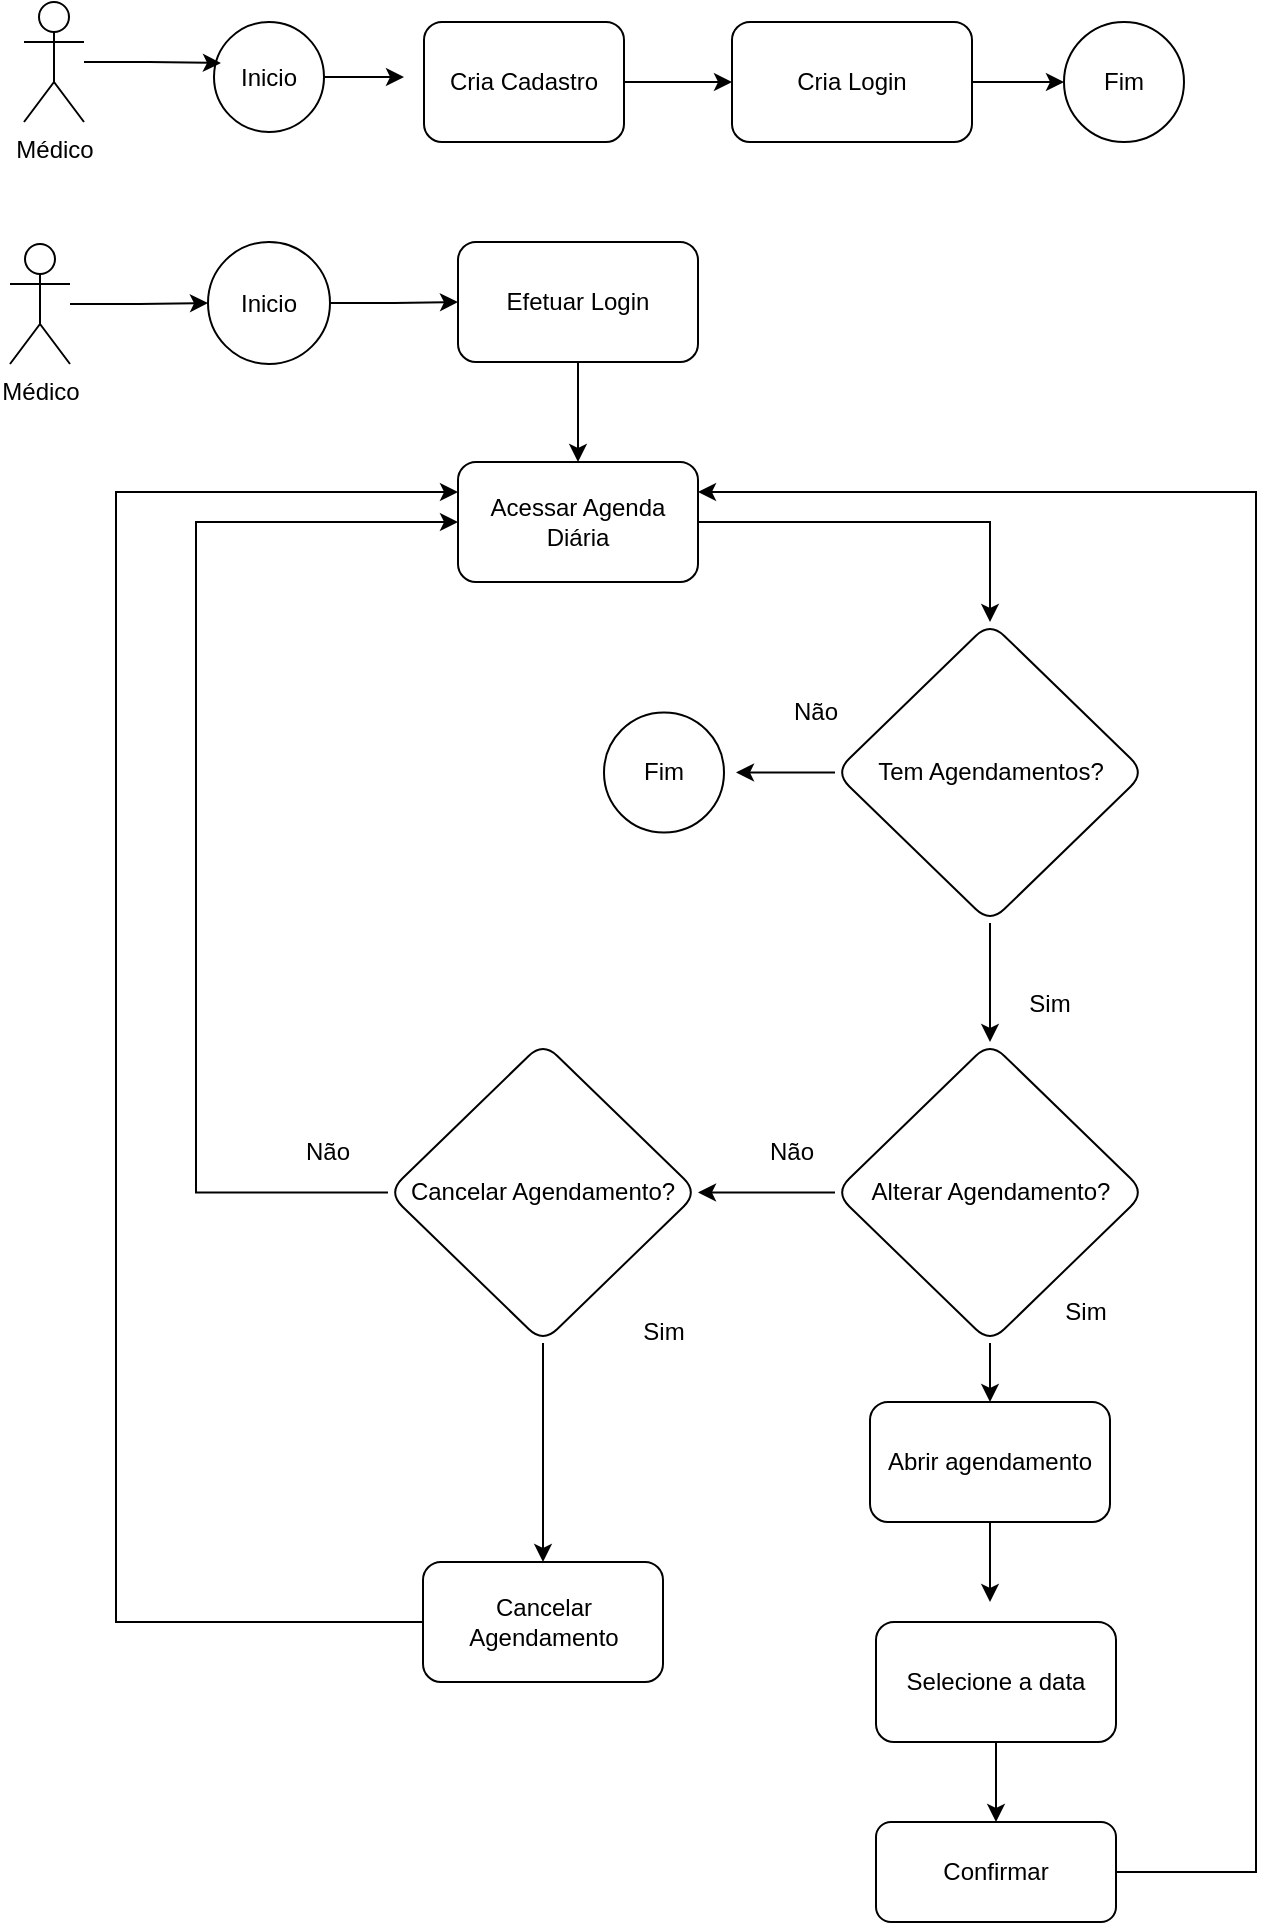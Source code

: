 <mxfile version="24.7.5">
  <diagram name="Página-1" id="YLVlpZhK9fpppZ0T-P97">
    <mxGraphModel dx="1009" dy="1711" grid="1" gridSize="10" guides="1" tooltips="1" connect="1" arrows="1" fold="1" page="1" pageScale="1" pageWidth="827" pageHeight="1169" math="0" shadow="0">
      <root>
        <mxCell id="0" />
        <mxCell id="1" parent="0" />
        <mxCell id="zmcz_vFkoB9wBNa0s8Ud-2" value="Médico" style="shape=umlActor;verticalLabelPosition=bottom;verticalAlign=top;html=1;outlineConnect=0;" vertex="1" parent="1">
          <mxGeometry x="124" y="-1100" width="30" height="60" as="geometry" />
        </mxCell>
        <mxCell id="zmcz_vFkoB9wBNa0s8Ud-3" style="edgeStyle=orthogonalEdgeStyle;rounded=0;orthogonalLoop=1;jettySize=auto;html=1;" edge="1" parent="1" source="zmcz_vFkoB9wBNa0s8Ud-4">
          <mxGeometry relative="1" as="geometry">
            <mxPoint x="314" y="-1062.5" as="targetPoint" />
          </mxGeometry>
        </mxCell>
        <mxCell id="zmcz_vFkoB9wBNa0s8Ud-4" value="Inicio" style="ellipse;whiteSpace=wrap;html=1;aspect=fixed;" vertex="1" parent="1">
          <mxGeometry x="219" y="-1090" width="55" height="55" as="geometry" />
        </mxCell>
        <mxCell id="zmcz_vFkoB9wBNa0s8Ud-5" value="" style="edgeStyle=orthogonalEdgeStyle;rounded=0;orthogonalLoop=1;jettySize=auto;html=1;" edge="1" parent="1" source="zmcz_vFkoB9wBNa0s8Ud-6" target="zmcz_vFkoB9wBNa0s8Ud-8">
          <mxGeometry relative="1" as="geometry" />
        </mxCell>
        <mxCell id="zmcz_vFkoB9wBNa0s8Ud-6" value="Cria Cadastro" style="rounded=1;whiteSpace=wrap;html=1;" vertex="1" parent="1">
          <mxGeometry x="324" y="-1090" width="100" height="60" as="geometry" />
        </mxCell>
        <mxCell id="zmcz_vFkoB9wBNa0s8Ud-7" value="" style="edgeStyle=orthogonalEdgeStyle;rounded=0;orthogonalLoop=1;jettySize=auto;html=1;" edge="1" parent="1" source="zmcz_vFkoB9wBNa0s8Ud-8" target="zmcz_vFkoB9wBNa0s8Ud-9">
          <mxGeometry relative="1" as="geometry" />
        </mxCell>
        <mxCell id="zmcz_vFkoB9wBNa0s8Ud-8" value="Cria Login" style="rounded=1;whiteSpace=wrap;html=1;" vertex="1" parent="1">
          <mxGeometry x="478" y="-1090" width="120" height="60" as="geometry" />
        </mxCell>
        <mxCell id="zmcz_vFkoB9wBNa0s8Ud-9" value="Fim" style="ellipse;whiteSpace=wrap;html=1;aspect=fixed;" vertex="1" parent="1">
          <mxGeometry x="644" y="-1090" width="60" height="60" as="geometry" />
        </mxCell>
        <mxCell id="zmcz_vFkoB9wBNa0s8Ud-10" style="edgeStyle=orthogonalEdgeStyle;rounded=0;orthogonalLoop=1;jettySize=auto;html=1;entryX=0.063;entryY=0.373;entryDx=0;entryDy=0;entryPerimeter=0;" edge="1" parent="1" source="zmcz_vFkoB9wBNa0s8Ud-2" target="zmcz_vFkoB9wBNa0s8Ud-4">
          <mxGeometry relative="1" as="geometry" />
        </mxCell>
        <mxCell id="zmcz_vFkoB9wBNa0s8Ud-11" value="" style="edgeStyle=orthogonalEdgeStyle;rounded=0;orthogonalLoop=1;jettySize=auto;html=1;" edge="1" parent="1" source="zmcz_vFkoB9wBNa0s8Ud-12" target="zmcz_vFkoB9wBNa0s8Ud-14">
          <mxGeometry relative="1" as="geometry" />
        </mxCell>
        <mxCell id="zmcz_vFkoB9wBNa0s8Ud-12" value="Médico" style="shape=umlActor;verticalLabelPosition=bottom;verticalAlign=top;html=1;outlineConnect=0;" vertex="1" parent="1">
          <mxGeometry x="117" y="-979" width="30" height="60" as="geometry" />
        </mxCell>
        <mxCell id="zmcz_vFkoB9wBNa0s8Ud-13" value="" style="edgeStyle=orthogonalEdgeStyle;rounded=0;orthogonalLoop=1;jettySize=auto;html=1;" edge="1" parent="1" source="zmcz_vFkoB9wBNa0s8Ud-14" target="zmcz_vFkoB9wBNa0s8Ud-16">
          <mxGeometry relative="1" as="geometry" />
        </mxCell>
        <mxCell id="zmcz_vFkoB9wBNa0s8Ud-14" value="Inicio" style="ellipse;whiteSpace=wrap;html=1;aspect=fixed;" vertex="1" parent="1">
          <mxGeometry x="216" y="-980" width="61" height="61" as="geometry" />
        </mxCell>
        <mxCell id="zmcz_vFkoB9wBNa0s8Ud-15" value="" style="edgeStyle=orthogonalEdgeStyle;rounded=0;orthogonalLoop=1;jettySize=auto;html=1;" edge="1" parent="1" source="zmcz_vFkoB9wBNa0s8Ud-16" target="zmcz_vFkoB9wBNa0s8Ud-18">
          <mxGeometry relative="1" as="geometry" />
        </mxCell>
        <mxCell id="zmcz_vFkoB9wBNa0s8Ud-16" value="Efetuar Login" style="rounded=1;whiteSpace=wrap;html=1;" vertex="1" parent="1">
          <mxGeometry x="341" y="-980" width="120" height="60" as="geometry" />
        </mxCell>
        <mxCell id="zmcz_vFkoB9wBNa0s8Ud-75" style="edgeStyle=orthogonalEdgeStyle;rounded=0;orthogonalLoop=1;jettySize=auto;html=1;" edge="1" parent="1" source="zmcz_vFkoB9wBNa0s8Ud-18" target="zmcz_vFkoB9wBNa0s8Ud-74">
          <mxGeometry relative="1" as="geometry" />
        </mxCell>
        <mxCell id="zmcz_vFkoB9wBNa0s8Ud-18" value="Acessar Agenda Diária" style="whiteSpace=wrap;html=1;rounded=1;" vertex="1" parent="1">
          <mxGeometry x="341" y="-870" width="120" height="60" as="geometry" />
        </mxCell>
        <mxCell id="zmcz_vFkoB9wBNa0s8Ud-55" value="" style="edgeStyle=orthogonalEdgeStyle;rounded=0;orthogonalLoop=1;jettySize=auto;html=1;" edge="1" parent="1" source="zmcz_vFkoB9wBNa0s8Ud-50" target="zmcz_vFkoB9wBNa0s8Ud-52">
          <mxGeometry relative="1" as="geometry" />
        </mxCell>
        <mxCell id="zmcz_vFkoB9wBNa0s8Ud-81" style="edgeStyle=orthogonalEdgeStyle;rounded=0;orthogonalLoop=1;jettySize=auto;html=1;exitX=0.5;exitY=1;exitDx=0;exitDy=0;entryX=0.5;entryY=0;entryDx=0;entryDy=0;" edge="1" parent="1" source="zmcz_vFkoB9wBNa0s8Ud-50" target="zmcz_vFkoB9wBNa0s8Ud-65">
          <mxGeometry relative="1" as="geometry" />
        </mxCell>
        <mxCell id="zmcz_vFkoB9wBNa0s8Ud-50" value="Alterar Agendamento?" style="rhombus;whiteSpace=wrap;html=1;rounded=1;" vertex="1" parent="1">
          <mxGeometry x="529.5" y="-580" width="155" height="150.5" as="geometry" />
        </mxCell>
        <mxCell id="zmcz_vFkoB9wBNa0s8Ud-51" value="Não" style="text;html=1;align=center;verticalAlign=middle;whiteSpace=wrap;rounded=0;" vertex="1" parent="1">
          <mxGeometry x="478" y="-540" width="60" height="30" as="geometry" />
        </mxCell>
        <mxCell id="zmcz_vFkoB9wBNa0s8Ud-54" value="" style="edgeStyle=orthogonalEdgeStyle;rounded=0;orthogonalLoop=1;jettySize=auto;html=1;" edge="1" parent="1" source="zmcz_vFkoB9wBNa0s8Ud-52" target="zmcz_vFkoB9wBNa0s8Ud-53">
          <mxGeometry relative="1" as="geometry" />
        </mxCell>
        <mxCell id="zmcz_vFkoB9wBNa0s8Ud-60" style="edgeStyle=orthogonalEdgeStyle;rounded=0;orthogonalLoop=1;jettySize=auto;html=1;entryX=0;entryY=0.5;entryDx=0;entryDy=0;" edge="1" parent="1" source="zmcz_vFkoB9wBNa0s8Ud-52" target="zmcz_vFkoB9wBNa0s8Ud-18">
          <mxGeometry relative="1" as="geometry">
            <Array as="points">
              <mxPoint x="210" y="-505" />
              <mxPoint x="210" y="-840" />
            </Array>
          </mxGeometry>
        </mxCell>
        <mxCell id="zmcz_vFkoB9wBNa0s8Ud-52" value="Cancelar Agendamento?" style="rhombus;whiteSpace=wrap;html=1;rounded=1;" vertex="1" parent="1">
          <mxGeometry x="306" y="-580" width="155" height="150.5" as="geometry" />
        </mxCell>
        <mxCell id="zmcz_vFkoB9wBNa0s8Ud-63" style="edgeStyle=orthogonalEdgeStyle;rounded=0;orthogonalLoop=1;jettySize=auto;html=1;entryX=0;entryY=0.25;entryDx=0;entryDy=0;" edge="1" parent="1" source="zmcz_vFkoB9wBNa0s8Ud-53" target="zmcz_vFkoB9wBNa0s8Ud-18">
          <mxGeometry relative="1" as="geometry">
            <Array as="points">
              <mxPoint x="170" y="-290" />
              <mxPoint x="170" y="-855" />
            </Array>
          </mxGeometry>
        </mxCell>
        <mxCell id="zmcz_vFkoB9wBNa0s8Ud-53" value="Cancelar Agendamento" style="rounded=1;whiteSpace=wrap;html=1;" vertex="1" parent="1">
          <mxGeometry x="323.5" y="-320" width="120" height="60" as="geometry" />
        </mxCell>
        <mxCell id="zmcz_vFkoB9wBNa0s8Ud-57" value="Sim" style="text;html=1;align=center;verticalAlign=middle;whiteSpace=wrap;rounded=0;" vertex="1" parent="1">
          <mxGeometry x="414" y="-450" width="60" height="30" as="geometry" />
        </mxCell>
        <mxCell id="zmcz_vFkoB9wBNa0s8Ud-64" value="Não" style="text;html=1;align=center;verticalAlign=middle;whiteSpace=wrap;rounded=0;" vertex="1" parent="1">
          <mxGeometry x="246" y="-540" width="60" height="30" as="geometry" />
        </mxCell>
        <mxCell id="zmcz_vFkoB9wBNa0s8Ud-72" style="edgeStyle=orthogonalEdgeStyle;rounded=0;orthogonalLoop=1;jettySize=auto;html=1;" edge="1" parent="1" source="zmcz_vFkoB9wBNa0s8Ud-65">
          <mxGeometry relative="1" as="geometry">
            <mxPoint x="607" y="-300" as="targetPoint" />
          </mxGeometry>
        </mxCell>
        <mxCell id="zmcz_vFkoB9wBNa0s8Ud-65" value="Abrir agendamento" style="rounded=1;whiteSpace=wrap;html=1;" vertex="1" parent="1">
          <mxGeometry x="547" y="-400" width="120" height="60" as="geometry" />
        </mxCell>
        <mxCell id="zmcz_vFkoB9wBNa0s8Ud-69" value="" style="edgeStyle=orthogonalEdgeStyle;rounded=0;orthogonalLoop=1;jettySize=auto;html=1;" edge="1" parent="1" source="zmcz_vFkoB9wBNa0s8Ud-70" target="zmcz_vFkoB9wBNa0s8Ud-71">
          <mxGeometry relative="1" as="geometry" />
        </mxCell>
        <mxCell id="zmcz_vFkoB9wBNa0s8Ud-70" value="Selecione a data" style="whiteSpace=wrap;html=1;rounded=1;" vertex="1" parent="1">
          <mxGeometry x="550" y="-290" width="120" height="60" as="geometry" />
        </mxCell>
        <mxCell id="zmcz_vFkoB9wBNa0s8Ud-73" style="edgeStyle=orthogonalEdgeStyle;rounded=0;orthogonalLoop=1;jettySize=auto;html=1;entryX=1;entryY=0.25;entryDx=0;entryDy=0;" edge="1" parent="1" source="zmcz_vFkoB9wBNa0s8Ud-71" target="zmcz_vFkoB9wBNa0s8Ud-18">
          <mxGeometry relative="1" as="geometry">
            <Array as="points">
              <mxPoint x="740" y="-165" />
              <mxPoint x="740" y="-855" />
            </Array>
          </mxGeometry>
        </mxCell>
        <mxCell id="zmcz_vFkoB9wBNa0s8Ud-71" value="Confirmar" style="whiteSpace=wrap;html=1;rounded=1;" vertex="1" parent="1">
          <mxGeometry x="550" y="-190" width="120" height="50" as="geometry" />
        </mxCell>
        <mxCell id="zmcz_vFkoB9wBNa0s8Ud-76" style="edgeStyle=orthogonalEdgeStyle;rounded=0;orthogonalLoop=1;jettySize=auto;html=1;" edge="1" parent="1" source="zmcz_vFkoB9wBNa0s8Ud-74" target="zmcz_vFkoB9wBNa0s8Ud-50">
          <mxGeometry relative="1" as="geometry" />
        </mxCell>
        <mxCell id="zmcz_vFkoB9wBNa0s8Ud-80" style="edgeStyle=orthogonalEdgeStyle;rounded=0;orthogonalLoop=1;jettySize=auto;html=1;" edge="1" parent="1" source="zmcz_vFkoB9wBNa0s8Ud-74">
          <mxGeometry relative="1" as="geometry">
            <mxPoint x="480" y="-714.75" as="targetPoint" />
          </mxGeometry>
        </mxCell>
        <mxCell id="zmcz_vFkoB9wBNa0s8Ud-74" value="Tem Agendamentos?" style="rhombus;whiteSpace=wrap;html=1;rounded=1;" vertex="1" parent="1">
          <mxGeometry x="529.5" y="-790" width="155" height="150.5" as="geometry" />
        </mxCell>
        <mxCell id="zmcz_vFkoB9wBNa0s8Ud-77" value="Não" style="text;html=1;align=center;verticalAlign=middle;whiteSpace=wrap;rounded=0;" vertex="1" parent="1">
          <mxGeometry x="490" y="-760" width="60" height="30" as="geometry" />
        </mxCell>
        <mxCell id="zmcz_vFkoB9wBNa0s8Ud-78" value="Sim" style="text;html=1;align=center;verticalAlign=middle;whiteSpace=wrap;rounded=0;" vertex="1" parent="1">
          <mxGeometry x="607" y="-614" width="60" height="30" as="geometry" />
        </mxCell>
        <mxCell id="zmcz_vFkoB9wBNa0s8Ud-79" value="Fim" style="ellipse;whiteSpace=wrap;html=1;aspect=fixed;" vertex="1" parent="1">
          <mxGeometry x="414" y="-744.75" width="60" height="60" as="geometry" />
        </mxCell>
        <mxCell id="zmcz_vFkoB9wBNa0s8Ud-83" value="Sim" style="text;html=1;align=center;verticalAlign=middle;whiteSpace=wrap;rounded=0;" vertex="1" parent="1">
          <mxGeometry x="624.5" y="-460" width="60" height="30" as="geometry" />
        </mxCell>
      </root>
    </mxGraphModel>
  </diagram>
</mxfile>
